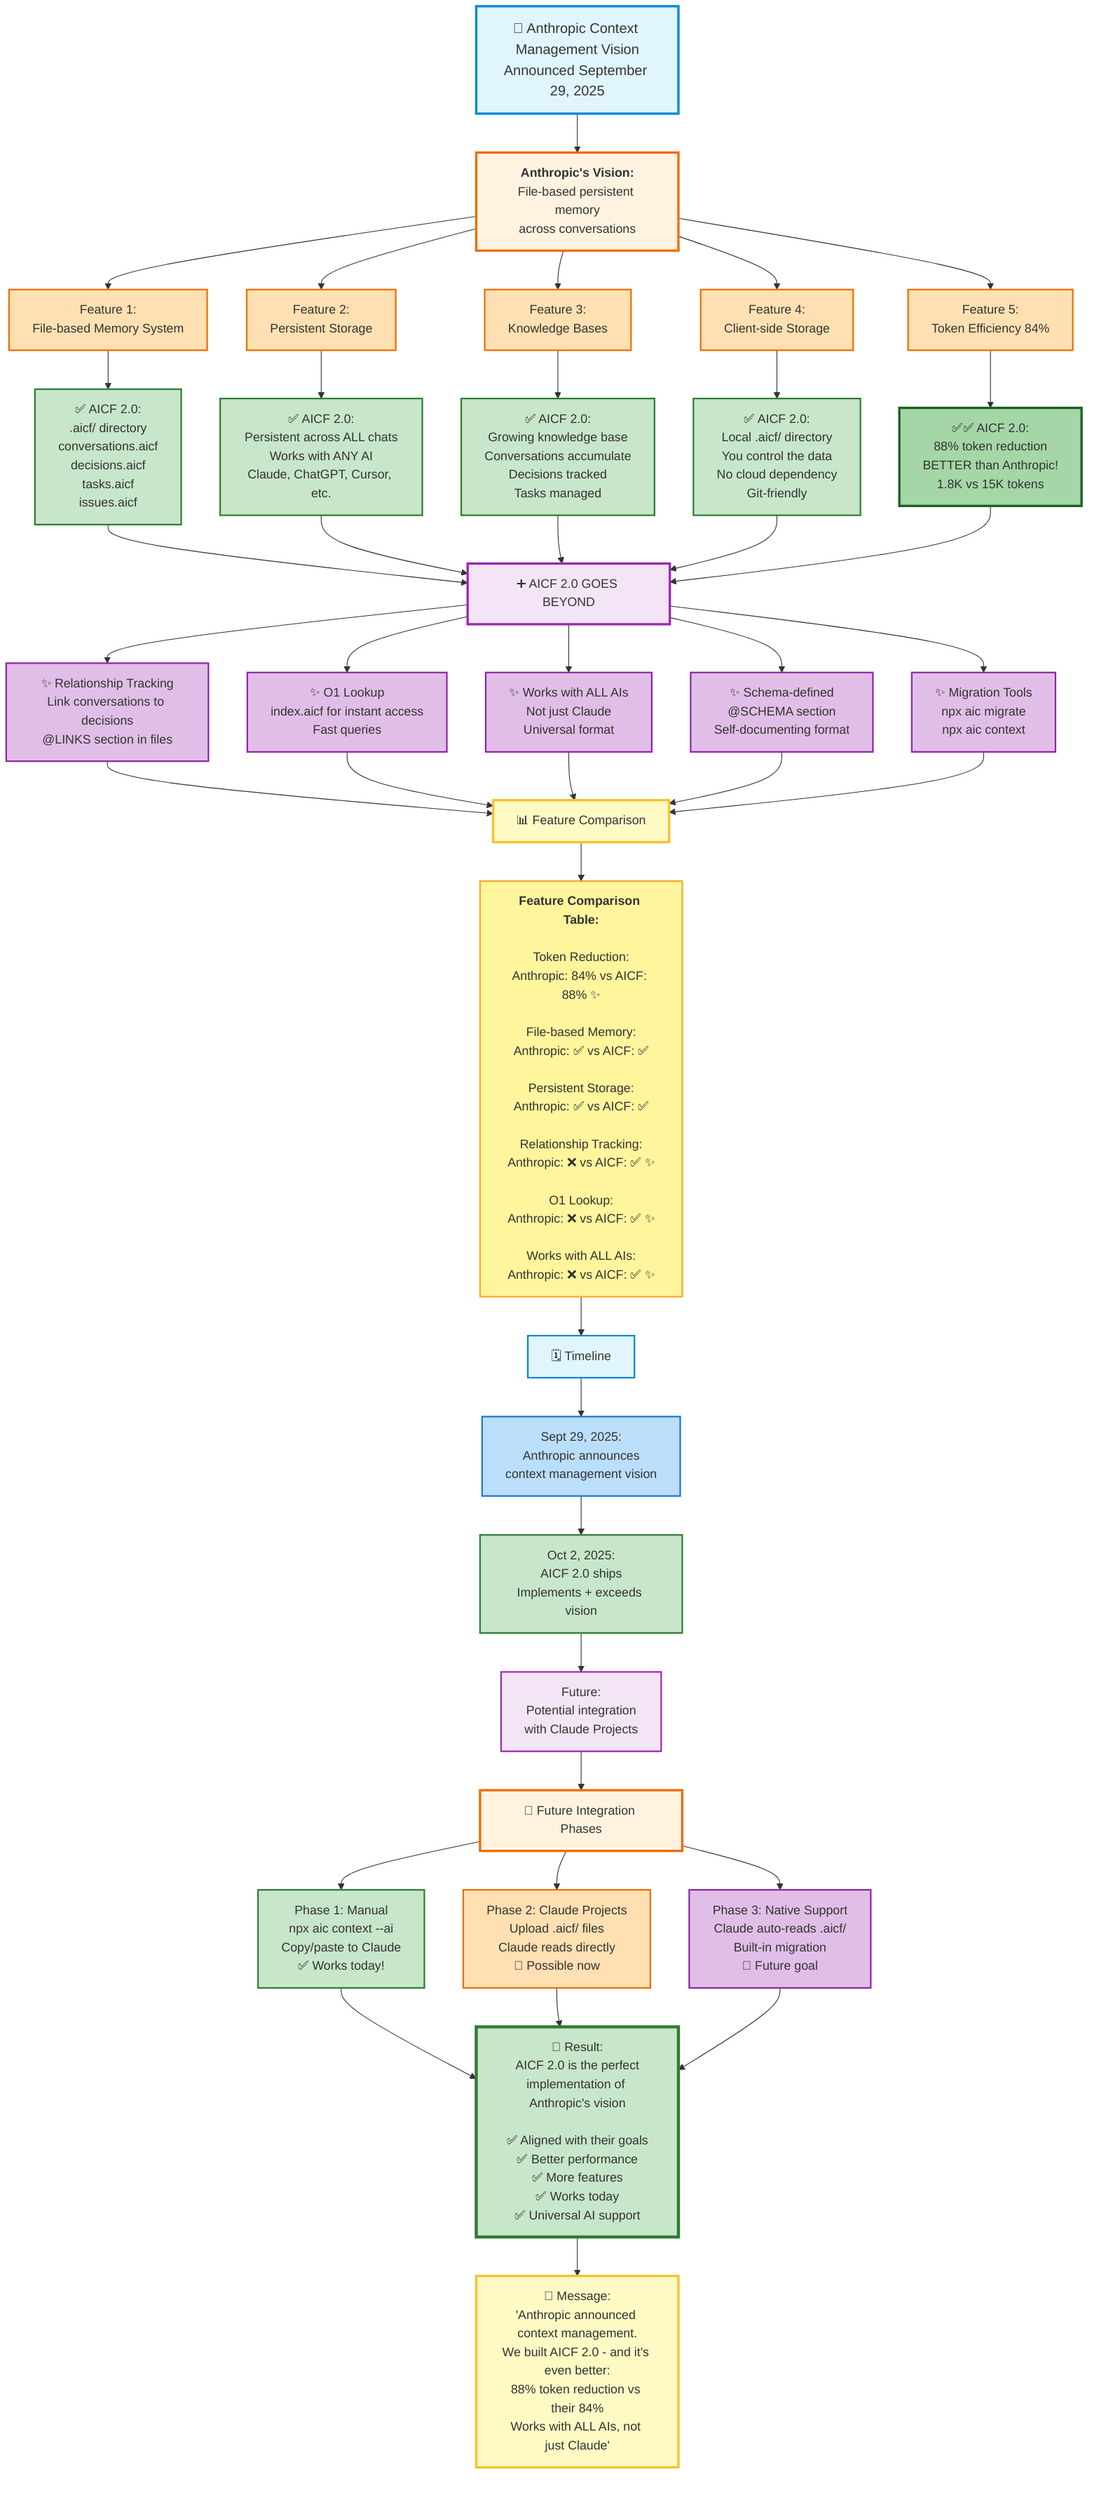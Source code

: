 %% Anthropic Alignment
%% How AICF 2.0 aligns with and exceeds Anthropic's context management vision

graph TB
    Title[🎯 Anthropic Context Management Vision<br/>Announced September 29, 2025]

    Title --> AnthropicVision[<b>Anthropic's Vision:</b><br/>File-based persistent memory<br/>across conversations]

    AnthropicVision --> A1[Feature 1:<br/>File-based Memory System]
    AnthropicVision --> A2[Feature 2:<br/>Persistent Storage]
    AnthropicVision --> A3[Feature 3:<br/>Knowledge Bases]
    AnthropicVision --> A4[Feature 4:<br/>Client-side Storage]
    AnthropicVision --> A5[Feature 5:<br/>Token Efficiency 84%]

    A1 --> AICF1[✅ AICF 2.0:<br/>.aicf/ directory<br/>conversations.aicf<br/>decisions.aicf<br/>tasks.aicf<br/>issues.aicf]

    A2 --> AICF2[✅ AICF 2.0:<br/>Persistent across ALL chats<br/>Works with ANY AI<br/>Claude, ChatGPT, Cursor, etc.]

    A3 --> AICF3[✅ AICF 2.0:<br/>Growing knowledge base<br/>Conversations accumulate<br/>Decisions tracked<br/>Tasks managed]

    A4 --> AICF4[✅ AICF 2.0:<br/>Local .aicf/ directory<br/>You control the data<br/>No cloud dependency<br/>Git-friendly]

    A5 --> AICF5[✅✅ AICF 2.0:<br/>88% token reduction<br/>BETTER than Anthropic!<br/>1.8K vs 15K tokens]

    AICF1 --> Plus[➕ AICF 2.0 GOES BEYOND]
    AICF2 --> Plus
    AICF3 --> Plus
    AICF4 --> Plus
    AICF5 --> Plus

    Plus --> Extra1[✨ Relationship Tracking<br/>Link conversations to decisions<br/>@LINKS section in files]

    Plus --> Extra2[✨ O1 Lookup<br/>index.aicf for instant access<br/>Fast queries]

    Plus --> Extra3[✨ Works with ALL AIs<br/>Not just Claude<br/>Universal format]

    Plus --> Extra4[✨ Schema-defined<br/>@SCHEMA section<br/>Self-documenting format]

    Plus --> Extra5[✨ Migration Tools<br/>npx aic migrate<br/>npx aic context]

    Extra1 --> Comparison[📊 Feature Comparison]
    Extra2 --> Comparison
    Extra3 --> Comparison
    Extra4 --> Comparison
    Extra5 --> Comparison

    Comparison --> Table[<b>Feature Comparison Table:</b><br/><br/>Token Reduction:<br/>Anthropic: 84% vs AICF: 88% ✨<br/><br/>File-based Memory:<br/>Anthropic: ✅ vs AICF: ✅<br/><br/>Persistent Storage:<br/>Anthropic: ✅ vs AICF: ✅<br/><br/>Relationship Tracking:<br/>Anthropic: ❌ vs AICF: ✅ ✨<br/><br/>O1 Lookup:<br/>Anthropic: ❌ vs AICF: ✅ ✨<br/><br/>Works with ALL AIs:<br/>Anthropic: ❌ vs AICF: ✅ ✨]

    Table --> Timeline[🗓️ Timeline]

    Timeline --> T1[Sept 29, 2025:<br/>Anthropic announces<br/>context management vision]

    T1 --> T2[Oct 2, 2025:<br/>AICF 2.0 ships<br/>Implements + exceeds vision]

    T2 --> T3[Future:<br/>Potential integration<br/>with Claude Projects]

    T3 --> Integration[🔮 Future Integration Phases]

    Integration --> Phase1[Phase 1: Manual<br/>npx aic context --ai<br/>Copy/paste to Claude<br/>✅ Works today!]

    Integration --> Phase2[Phase 2: Claude Projects<br/>Upload .aicf/ files<br/>Claude reads directly<br/>🔄 Possible now]

    Integration --> Phase3[Phase 3: Native Support<br/>Claude auto-reads .aicf/<br/>Built-in migration<br/>🚀 Future goal]

    Phase1 --> Result[🎉 Result:<br/>AICF 2.0 is the perfect<br/>implementation of Anthropic's vision<br/><br/>✅ Aligned with their goals<br/>✅ Better performance<br/>✅ More features<br/>✅ Works today<br/>✅ Universal AI support]
    Phase2 --> Result
    Phase3 --> Result

    Result --> CTA[📢 Message:<br/>'Anthropic announced context management.<br/>We built AICF 2.0 - and it's even better:<br/>88% token reduction vs their 84%<br/>Works with ALL AIs, not just Claude']

    style Title fill:#e1f5ff,stroke:#0288d1,stroke-width:3px,font-size:18px
    style AnthropicVision fill:#fff3e0,stroke:#ef6c00,stroke-width:3px

    style A1 fill:#ffe0b2,stroke:#ef6c00,stroke-width:2px
    style A2 fill:#ffe0b2,stroke:#ef6c00,stroke-width:2px
    style A3 fill:#ffe0b2,stroke:#ef6c00,stroke-width:2px
    style A4 fill:#ffe0b2,stroke:#ef6c00,stroke-width:2px
    style A5 fill:#ffe0b2,stroke:#ef6c00,stroke-width:2px

    style AICF1 fill:#c8e6c9,stroke:#2e7d32,stroke-width:2px
    style AICF2 fill:#c8e6c9,stroke:#2e7d32,stroke-width:2px
    style AICF3 fill:#c8e6c9,stroke:#2e7d32,stroke-width:2px
    style AICF4 fill:#c8e6c9,stroke:#2e7d32,stroke-width:2px
    style AICF5 fill:#a5d6a7,stroke:#1b5e20,stroke-width:3px

    style Plus fill:#f3e5f5,stroke:#9c27b0,stroke-width:3px

    style Extra1 fill:#e1bee7,stroke:#8e24aa,stroke-width:2px
    style Extra2 fill:#e1bee7,stroke:#8e24aa,stroke-width:2px
    style Extra3 fill:#e1bee7,stroke:#8e24aa,stroke-width:2px
    style Extra4 fill:#e1bee7,stroke:#8e24aa,stroke-width:2px
    style Extra5 fill:#e1bee7,stroke:#8e24aa,stroke-width:2px

    style Comparison fill:#fff9c4,stroke:#fbc02d,stroke-width:3px
    style Table fill:#fff59d,stroke:#f9a825,stroke-width:2px

    style Timeline fill:#e1f5ff,stroke:#0288d1,stroke-width:2px
    style T1 fill:#bbdefb,stroke:#1976d2,stroke-width:2px
    style T2 fill:#c8e6c9,stroke:#2e7d32,stroke-width:2px
    style T3 fill:#f3e5f5,stroke:#9c27b0,stroke-width:2px

    style Integration fill:#fff3e0,stroke:#ef6c00,stroke-width:3px
    style Phase1 fill:#c8e6c9,stroke:#2e7d32,stroke-width:2px
    style Phase2 fill:#ffe0b2,stroke:#ef6c00,stroke-width:2px
    style Phase3 fill:#e1bee7,stroke:#8e24aa,stroke-width:2px

    style Result fill:#c8e6c9,stroke:#2e7d32,stroke-width:4px,font-size:16px
    style CTA fill:#fff9c4,stroke:#fbc02d,stroke-width:3px